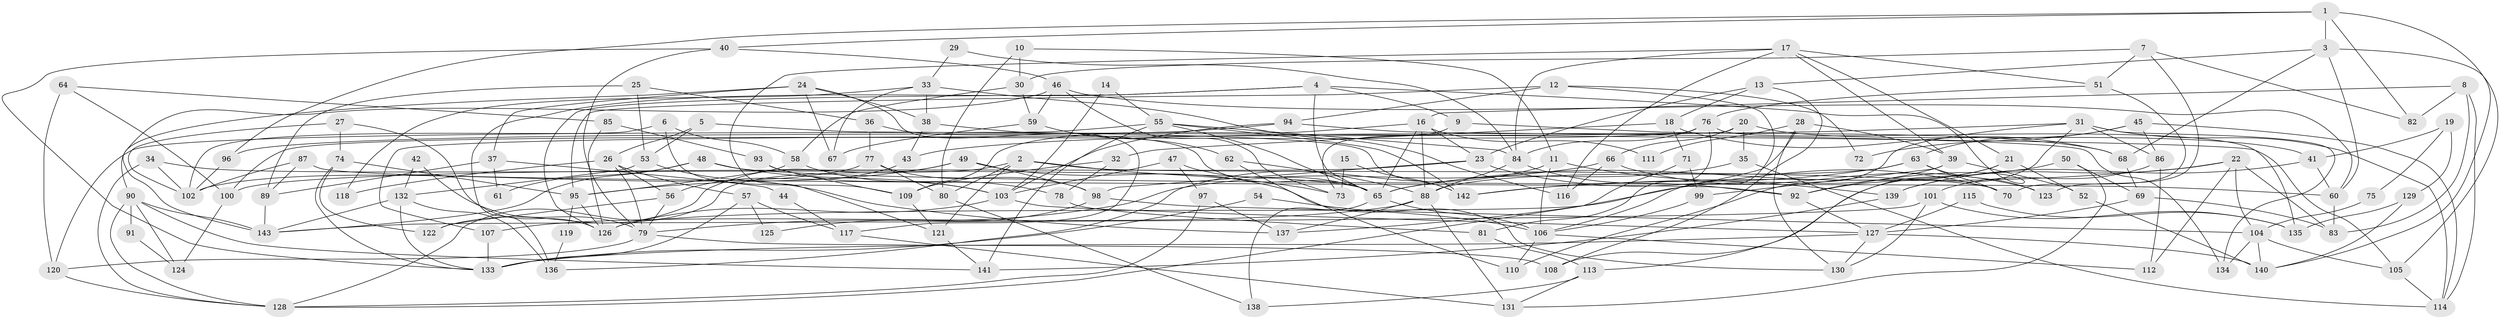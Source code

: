 // Generated by graph-tools (version 1.1) at 2025/35/03/09/25 02:35:57]
// undirected, 143 vertices, 286 edges
graph export_dot {
graph [start="1"]
  node [color=gray90,style=filled];
  1;
  2;
  3;
  4;
  5;
  6;
  7;
  8;
  9;
  10;
  11;
  12;
  13;
  14;
  15;
  16;
  17;
  18;
  19;
  20;
  21;
  22;
  23;
  24;
  25;
  26;
  27;
  28;
  29;
  30;
  31;
  32;
  33;
  34;
  35;
  36;
  37;
  38;
  39;
  40;
  41;
  42;
  43;
  44;
  45;
  46;
  47;
  48;
  49;
  50;
  51;
  52;
  53;
  54;
  55;
  56;
  57;
  58;
  59;
  60;
  61;
  62;
  63;
  64;
  65;
  66;
  67;
  68;
  69;
  70;
  71;
  72;
  73;
  74;
  75;
  76;
  77;
  78;
  79;
  80;
  81;
  82;
  83;
  84;
  85;
  86;
  87;
  88;
  89;
  90;
  91;
  92;
  93;
  94;
  95;
  96;
  97;
  98;
  99;
  100;
  101;
  102;
  103;
  104;
  105;
  106;
  107;
  108;
  109;
  110;
  111;
  112;
  113;
  114;
  115;
  116;
  117;
  118;
  119;
  120;
  121;
  122;
  123;
  124;
  125;
  126;
  127;
  128;
  129;
  130;
  131;
  132;
  133;
  134;
  135;
  136;
  137;
  138;
  139;
  140;
  141;
  142;
  143;
  1 -- 40;
  1 -- 3;
  1 -- 82;
  1 -- 96;
  1 -- 140;
  2 -- 73;
  2 -- 121;
  2 -- 70;
  2 -- 80;
  2 -- 128;
  3 -- 13;
  3 -- 60;
  3 -- 68;
  3 -- 105;
  4 -- 92;
  4 -- 126;
  4 -- 9;
  4 -- 65;
  4 -- 136;
  5 -- 53;
  5 -- 105;
  5 -- 26;
  6 -- 102;
  6 -- 109;
  6 -- 58;
  7 -- 82;
  7 -- 30;
  7 -- 51;
  7 -- 123;
  8 -- 16;
  8 -- 83;
  8 -- 82;
  8 -- 114;
  9 -- 68;
  9 -- 73;
  10 -- 11;
  10 -- 80;
  10 -- 30;
  11 -- 136;
  11 -- 139;
  11 -- 106;
  12 -- 95;
  12 -- 106;
  12 -- 72;
  12 -- 94;
  13 -- 108;
  13 -- 23;
  13 -- 18;
  14 -- 103;
  14 -- 55;
  15 -- 142;
  15 -- 73;
  16 -- 88;
  16 -- 65;
  16 -- 23;
  16 -- 109;
  16 -- 111;
  17 -- 116;
  17 -- 84;
  17 -- 21;
  17 -- 39;
  17 -- 51;
  17 -- 121;
  18 -- 71;
  18 -- 32;
  18 -- 68;
  19 -- 129;
  19 -- 41;
  19 -- 75;
  20 -- 107;
  20 -- 35;
  20 -- 41;
  20 -- 66;
  21 -- 52;
  21 -- 92;
  21 -- 113;
  22 -- 142;
  22 -- 139;
  22 -- 83;
  22 -- 104;
  22 -- 112;
  23 -- 70;
  23 -- 98;
  23 -- 100;
  24 -- 143;
  24 -- 117;
  24 -- 37;
  24 -- 38;
  24 -- 67;
  25 -- 53;
  25 -- 36;
  25 -- 89;
  26 -- 56;
  26 -- 57;
  26 -- 79;
  26 -- 118;
  27 -- 102;
  27 -- 126;
  27 -- 74;
  28 -- 137;
  28 -- 130;
  28 -- 39;
  28 -- 111;
  29 -- 33;
  29 -- 84;
  30 -- 58;
  30 -- 59;
  31 -- 134;
  31 -- 114;
  31 -- 43;
  31 -- 86;
  31 -- 108;
  31 -- 110;
  32 -- 78;
  32 -- 109;
  33 -- 38;
  33 -- 67;
  33 -- 116;
  33 -- 118;
  34 -- 128;
  34 -- 65;
  34 -- 102;
  35 -- 114;
  35 -- 65;
  36 -- 77;
  36 -- 65;
  37 -- 89;
  37 -- 44;
  37 -- 61;
  38 -- 142;
  38 -- 43;
  39 -- 52;
  39 -- 99;
  39 -- 126;
  40 -- 133;
  40 -- 79;
  40 -- 46;
  41 -- 60;
  41 -- 139;
  42 -- 79;
  42 -- 132;
  43 -- 56;
  44 -- 117;
  45 -- 114;
  45 -- 86;
  45 -- 63;
  45 -- 72;
  46 -- 60;
  46 -- 59;
  46 -- 73;
  46 -- 90;
  47 -- 103;
  47 -- 65;
  47 -- 97;
  48 -- 143;
  48 -- 103;
  48 -- 60;
  48 -- 61;
  49 -- 98;
  49 -- 95;
  49 -- 122;
  49 -- 130;
  50 -- 69;
  50 -- 65;
  50 -- 131;
  51 -- 70;
  51 -- 76;
  52 -- 140;
  53 -- 132;
  53 -- 137;
  54 -- 133;
  54 -- 106;
  55 -- 65;
  55 -- 120;
  55 -- 84;
  55 -- 141;
  55 -- 142;
  56 -- 79;
  56 -- 122;
  57 -- 133;
  57 -- 117;
  57 -- 125;
  58 -- 95;
  58 -- 78;
  59 -- 62;
  59 -- 67;
  60 -- 83;
  62 -- 110;
  62 -- 88;
  63 -- 70;
  63 -- 88;
  63 -- 123;
  63 -- 142;
  64 -- 120;
  64 -- 100;
  64 -- 85;
  65 -- 106;
  65 -- 138;
  66 -- 123;
  66 -- 79;
  66 -- 116;
  68 -- 69;
  69 -- 127;
  69 -- 83;
  71 -- 99;
  71 -- 128;
  74 -- 122;
  74 -- 95;
  74 -- 133;
  75 -- 104;
  76 -- 84;
  76 -- 81;
  76 -- 100;
  76 -- 135;
  77 -- 98;
  77 -- 80;
  77 -- 102;
  78 -- 81;
  79 -- 108;
  79 -- 120;
  80 -- 138;
  81 -- 113;
  84 -- 88;
  84 -- 92;
  85 -- 93;
  85 -- 126;
  86 -- 101;
  86 -- 112;
  87 -- 92;
  87 -- 102;
  87 -- 89;
  88 -- 107;
  88 -- 131;
  88 -- 137;
  89 -- 143;
  90 -- 141;
  90 -- 91;
  90 -- 124;
  90 -- 128;
  90 -- 143;
  91 -- 124;
  92 -- 127;
  93 -- 109;
  93 -- 103;
  94 -- 96;
  94 -- 103;
  94 -- 134;
  95 -- 126;
  95 -- 119;
  96 -- 102;
  97 -- 128;
  97 -- 137;
  98 -- 104;
  98 -- 125;
  99 -- 106;
  100 -- 124;
  101 -- 130;
  101 -- 143;
  101 -- 135;
  103 -- 126;
  103 -- 127;
  104 -- 140;
  104 -- 105;
  104 -- 134;
  105 -- 114;
  106 -- 112;
  106 -- 110;
  107 -- 133;
  109 -- 121;
  113 -- 131;
  113 -- 138;
  115 -- 127;
  115 -- 135;
  117 -- 131;
  119 -- 136;
  120 -- 128;
  121 -- 141;
  127 -- 130;
  127 -- 133;
  127 -- 140;
  129 -- 140;
  129 -- 135;
  132 -- 133;
  132 -- 143;
  132 -- 136;
  139 -- 141;
}
